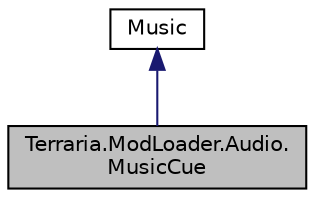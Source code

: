 digraph "Terraria.ModLoader.Audio.MusicCue"
{
  edge [fontname="Helvetica",fontsize="10",labelfontname="Helvetica",labelfontsize="10"];
  node [fontname="Helvetica",fontsize="10",shape=record];
  Node0 [label="Terraria.ModLoader.Audio.\lMusicCue",height=0.2,width=0.4,color="black", fillcolor="grey75", style="filled", fontcolor="black"];
  Node1 -> Node0 [dir="back",color="midnightblue",fontsize="10",style="solid",fontname="Helvetica"];
  Node1 [label="Music",height=0.2,width=0.4,color="black", fillcolor="white", style="filled",URL="$class_terraria_1_1_mod_loader_1_1_audio_1_1_music.html"];
}
